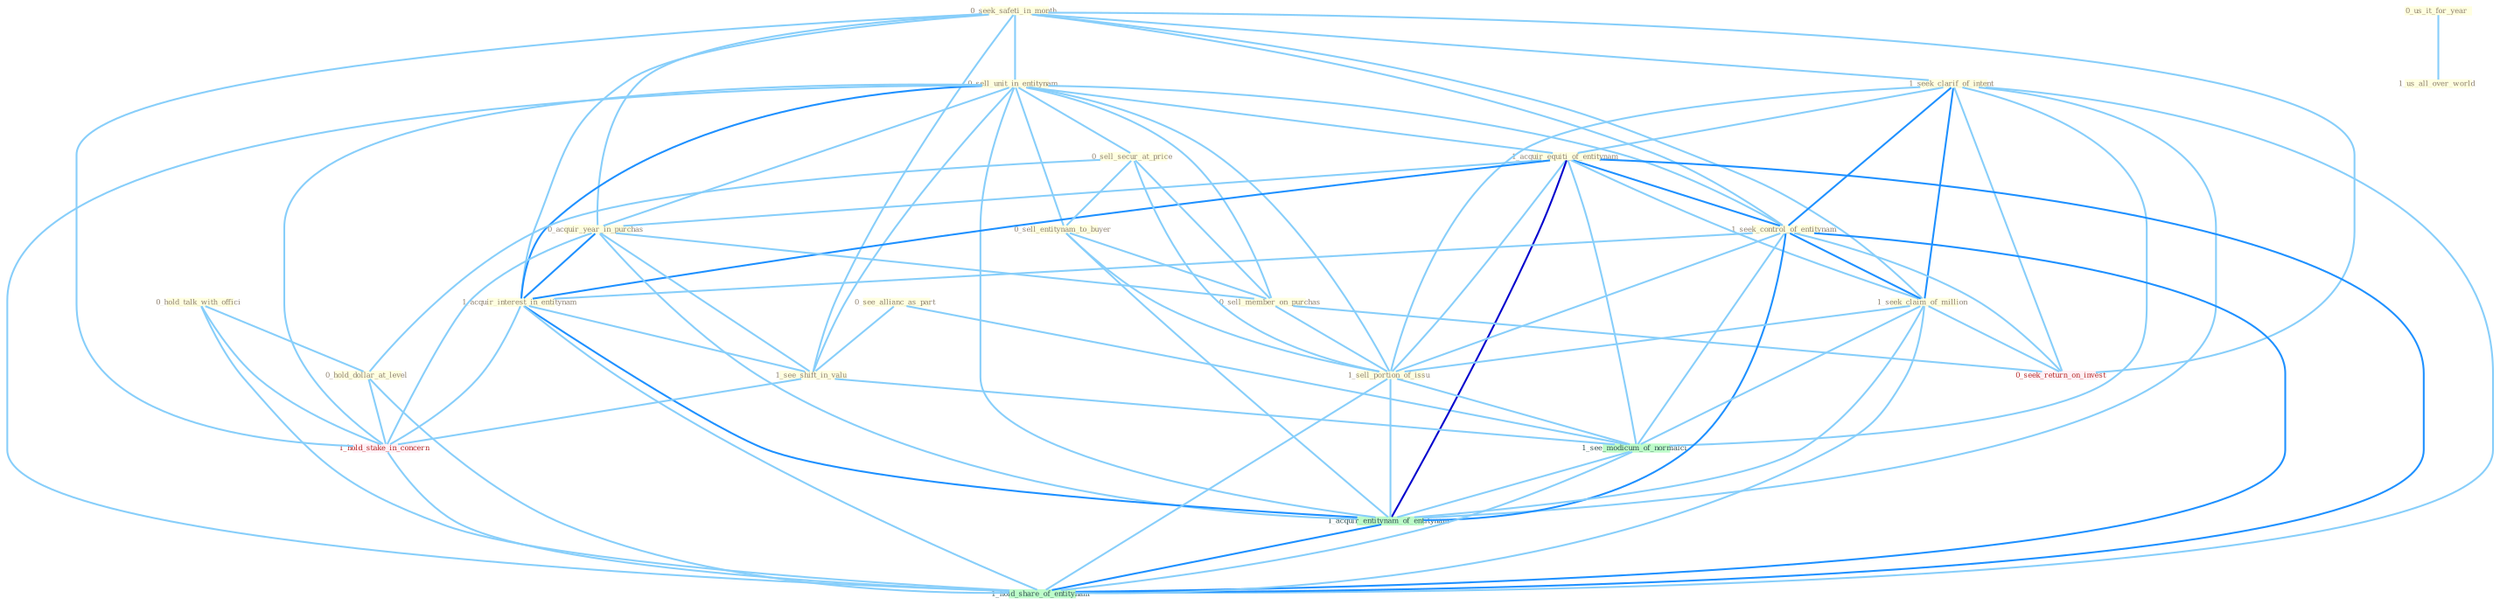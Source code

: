 Graph G{ 
    node
    [shape=polygon,style=filled,width=.5,height=.06,color="#BDFCC9",fixedsize=true,fontsize=4,
    fontcolor="#2f4f4f"];
    {node
    [color="#ffffe0", fontcolor="#8b7d6b"] "0_see_allianc_as_part " "0_us_it_for_year " "1_us_all_over_world " "0_seek_safeti_in_month " "0_sell_unit_in_entitynam " "1_seek_clarif_of_intent " "1_acquir_equiti_of_entitynam " "0_sell_secur_at_price " "0_acquir_year_in_purchas " "0_sell_entitynam_to_buyer " "0_sell_member_on_purchas " "0_hold_talk_with_offici " "1_seek_control_of_entitynam " "0_hold_dollar_at_level " "1_acquir_interest_in_entitynam " "1_seek_claim_of_million " "1_sell_portion_of_issu " "1_see_shift_in_valu "}
{node [color="#fff0f5", fontcolor="#b22222"] "1_hold_stake_in_concern " "0_seek_return_on_invest "}
edge [color="#B0E2FF"];

	"0_see_allianc_as_part " -- "1_see_shift_in_valu " [w="1", color="#87cefa" ];
	"0_see_allianc_as_part " -- "1_see_modicum_of_normalci " [w="1", color="#87cefa" ];
	"0_us_it_for_year " -- "1_us_all_over_world " [w="1", color="#87cefa" ];
	"0_seek_safeti_in_month " -- "0_sell_unit_in_entitynam " [w="1", color="#87cefa" ];
	"0_seek_safeti_in_month " -- "1_seek_clarif_of_intent " [w="1", color="#87cefa" ];
	"0_seek_safeti_in_month " -- "0_acquir_year_in_purchas " [w="1", color="#87cefa" ];
	"0_seek_safeti_in_month " -- "1_seek_control_of_entitynam " [w="1", color="#87cefa" ];
	"0_seek_safeti_in_month " -- "1_acquir_interest_in_entitynam " [w="1", color="#87cefa" ];
	"0_seek_safeti_in_month " -- "1_seek_claim_of_million " [w="1", color="#87cefa" ];
	"0_seek_safeti_in_month " -- "1_see_shift_in_valu " [w="1", color="#87cefa" ];
	"0_seek_safeti_in_month " -- "1_hold_stake_in_concern " [w="1", color="#87cefa" ];
	"0_seek_safeti_in_month " -- "0_seek_return_on_invest " [w="1", color="#87cefa" ];
	"0_sell_unit_in_entitynam " -- "1_acquir_equiti_of_entitynam " [w="1", color="#87cefa" ];
	"0_sell_unit_in_entitynam " -- "0_sell_secur_at_price " [w="1", color="#87cefa" ];
	"0_sell_unit_in_entitynam " -- "0_acquir_year_in_purchas " [w="1", color="#87cefa" ];
	"0_sell_unit_in_entitynam " -- "0_sell_entitynam_to_buyer " [w="1", color="#87cefa" ];
	"0_sell_unit_in_entitynam " -- "0_sell_member_on_purchas " [w="1", color="#87cefa" ];
	"0_sell_unit_in_entitynam " -- "1_seek_control_of_entitynam " [w="1", color="#87cefa" ];
	"0_sell_unit_in_entitynam " -- "1_acquir_interest_in_entitynam " [w="2", color="#1e90ff" , len=0.8];
	"0_sell_unit_in_entitynam " -- "1_sell_portion_of_issu " [w="1", color="#87cefa" ];
	"0_sell_unit_in_entitynam " -- "1_see_shift_in_valu " [w="1", color="#87cefa" ];
	"0_sell_unit_in_entitynam " -- "1_hold_stake_in_concern " [w="1", color="#87cefa" ];
	"0_sell_unit_in_entitynam " -- "1_acquir_entitynam_of_entitynam " [w="1", color="#87cefa" ];
	"0_sell_unit_in_entitynam " -- "1_hold_share_of_entitynam " [w="1", color="#87cefa" ];
	"1_seek_clarif_of_intent " -- "1_acquir_equiti_of_entitynam " [w="1", color="#87cefa" ];
	"1_seek_clarif_of_intent " -- "1_seek_control_of_entitynam " [w="2", color="#1e90ff" , len=0.8];
	"1_seek_clarif_of_intent " -- "1_seek_claim_of_million " [w="2", color="#1e90ff" , len=0.8];
	"1_seek_clarif_of_intent " -- "1_sell_portion_of_issu " [w="1", color="#87cefa" ];
	"1_seek_clarif_of_intent " -- "0_seek_return_on_invest " [w="1", color="#87cefa" ];
	"1_seek_clarif_of_intent " -- "1_see_modicum_of_normalci " [w="1", color="#87cefa" ];
	"1_seek_clarif_of_intent " -- "1_acquir_entitynam_of_entitynam " [w="1", color="#87cefa" ];
	"1_seek_clarif_of_intent " -- "1_hold_share_of_entitynam " [w="1", color="#87cefa" ];
	"1_acquir_equiti_of_entitynam " -- "0_acquir_year_in_purchas " [w="1", color="#87cefa" ];
	"1_acquir_equiti_of_entitynam " -- "1_seek_control_of_entitynam " [w="2", color="#1e90ff" , len=0.8];
	"1_acquir_equiti_of_entitynam " -- "1_acquir_interest_in_entitynam " [w="2", color="#1e90ff" , len=0.8];
	"1_acquir_equiti_of_entitynam " -- "1_seek_claim_of_million " [w="1", color="#87cefa" ];
	"1_acquir_equiti_of_entitynam " -- "1_sell_portion_of_issu " [w="1", color="#87cefa" ];
	"1_acquir_equiti_of_entitynam " -- "1_see_modicum_of_normalci " [w="1", color="#87cefa" ];
	"1_acquir_equiti_of_entitynam " -- "1_acquir_entitynam_of_entitynam " [w="3", color="#0000cd" , len=0.6];
	"1_acquir_equiti_of_entitynam " -- "1_hold_share_of_entitynam " [w="2", color="#1e90ff" , len=0.8];
	"0_sell_secur_at_price " -- "0_sell_entitynam_to_buyer " [w="1", color="#87cefa" ];
	"0_sell_secur_at_price " -- "0_sell_member_on_purchas " [w="1", color="#87cefa" ];
	"0_sell_secur_at_price " -- "0_hold_dollar_at_level " [w="1", color="#87cefa" ];
	"0_sell_secur_at_price " -- "1_sell_portion_of_issu " [w="1", color="#87cefa" ];
	"0_acquir_year_in_purchas " -- "0_sell_member_on_purchas " [w="1", color="#87cefa" ];
	"0_acquir_year_in_purchas " -- "1_acquir_interest_in_entitynam " [w="2", color="#1e90ff" , len=0.8];
	"0_acquir_year_in_purchas " -- "1_see_shift_in_valu " [w="1", color="#87cefa" ];
	"0_acquir_year_in_purchas " -- "1_hold_stake_in_concern " [w="1", color="#87cefa" ];
	"0_acquir_year_in_purchas " -- "1_acquir_entitynam_of_entitynam " [w="1", color="#87cefa" ];
	"0_sell_entitynam_to_buyer " -- "0_sell_member_on_purchas " [w="1", color="#87cefa" ];
	"0_sell_entitynam_to_buyer " -- "1_sell_portion_of_issu " [w="1", color="#87cefa" ];
	"0_sell_entitynam_to_buyer " -- "1_acquir_entitynam_of_entitynam " [w="1", color="#87cefa" ];
	"0_sell_member_on_purchas " -- "1_sell_portion_of_issu " [w="1", color="#87cefa" ];
	"0_sell_member_on_purchas " -- "0_seek_return_on_invest " [w="1", color="#87cefa" ];
	"0_hold_talk_with_offici " -- "0_hold_dollar_at_level " [w="1", color="#87cefa" ];
	"0_hold_talk_with_offici " -- "1_hold_stake_in_concern " [w="1", color="#87cefa" ];
	"0_hold_talk_with_offici " -- "1_hold_share_of_entitynam " [w="1", color="#87cefa" ];
	"1_seek_control_of_entitynam " -- "1_acquir_interest_in_entitynam " [w="1", color="#87cefa" ];
	"1_seek_control_of_entitynam " -- "1_seek_claim_of_million " [w="2", color="#1e90ff" , len=0.8];
	"1_seek_control_of_entitynam " -- "1_sell_portion_of_issu " [w="1", color="#87cefa" ];
	"1_seek_control_of_entitynam " -- "0_seek_return_on_invest " [w="1", color="#87cefa" ];
	"1_seek_control_of_entitynam " -- "1_see_modicum_of_normalci " [w="1", color="#87cefa" ];
	"1_seek_control_of_entitynam " -- "1_acquir_entitynam_of_entitynam " [w="2", color="#1e90ff" , len=0.8];
	"1_seek_control_of_entitynam " -- "1_hold_share_of_entitynam " [w="2", color="#1e90ff" , len=0.8];
	"0_hold_dollar_at_level " -- "1_hold_stake_in_concern " [w="1", color="#87cefa" ];
	"0_hold_dollar_at_level " -- "1_hold_share_of_entitynam " [w="1", color="#87cefa" ];
	"1_acquir_interest_in_entitynam " -- "1_see_shift_in_valu " [w="1", color="#87cefa" ];
	"1_acquir_interest_in_entitynam " -- "1_hold_stake_in_concern " [w="1", color="#87cefa" ];
	"1_acquir_interest_in_entitynam " -- "1_acquir_entitynam_of_entitynam " [w="2", color="#1e90ff" , len=0.8];
	"1_acquir_interest_in_entitynam " -- "1_hold_share_of_entitynam " [w="1", color="#87cefa" ];
	"1_seek_claim_of_million " -- "1_sell_portion_of_issu " [w="1", color="#87cefa" ];
	"1_seek_claim_of_million " -- "0_seek_return_on_invest " [w="1", color="#87cefa" ];
	"1_seek_claim_of_million " -- "1_see_modicum_of_normalci " [w="1", color="#87cefa" ];
	"1_seek_claim_of_million " -- "1_acquir_entitynam_of_entitynam " [w="1", color="#87cefa" ];
	"1_seek_claim_of_million " -- "1_hold_share_of_entitynam " [w="1", color="#87cefa" ];
	"1_sell_portion_of_issu " -- "1_see_modicum_of_normalci " [w="1", color="#87cefa" ];
	"1_sell_portion_of_issu " -- "1_acquir_entitynam_of_entitynam " [w="1", color="#87cefa" ];
	"1_sell_portion_of_issu " -- "1_hold_share_of_entitynam " [w="1", color="#87cefa" ];
	"1_see_shift_in_valu " -- "1_hold_stake_in_concern " [w="1", color="#87cefa" ];
	"1_see_shift_in_valu " -- "1_see_modicum_of_normalci " [w="1", color="#87cefa" ];
	"1_hold_stake_in_concern " -- "1_hold_share_of_entitynam " [w="1", color="#87cefa" ];
	"1_see_modicum_of_normalci " -- "1_acquir_entitynam_of_entitynam " [w="1", color="#87cefa" ];
	"1_see_modicum_of_normalci " -- "1_hold_share_of_entitynam " [w="1", color="#87cefa" ];
	"1_acquir_entitynam_of_entitynam " -- "1_hold_share_of_entitynam " [w="2", color="#1e90ff" , len=0.8];
}